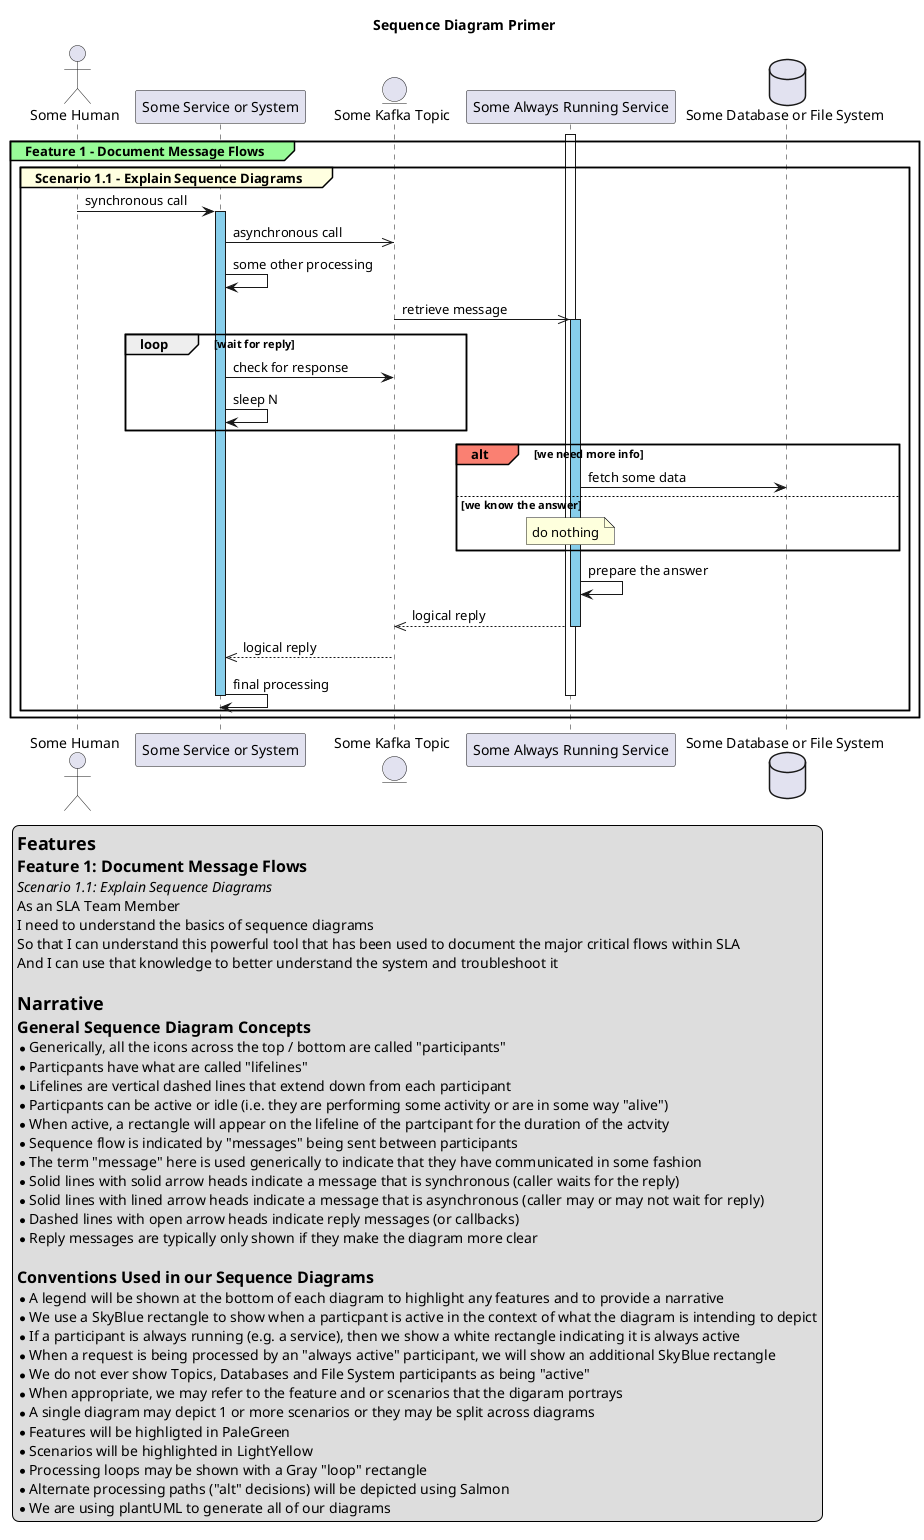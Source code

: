 @startuml
title Sequence Diagram Primer

actor "Some Human" as human
participant "Some Service or System" as system1
entity "Some Kafka Topic" as topic
participant "Some Always Running Service" as system2
database "Some Database or File System" as db_or_fs

group#PaleGreen Feature 1 - Document Message Flows
  group#LightYellow Scenario 1.1 - Explain Sequence Diagrams
    activate system2
    human -> system1++ #SkyBlue: synchronous call
    system1 ->> topic: asynchronous call
    system1 -> system1: some other processing
    topic ->> system2++ #SkyBlue: retrieve message
    loop wait for reply
      system1 -> topic: check for response
      system1 -> system1: sleep N
    end
    alt#Salmon we need more info
      system2 -> db_or_fs: fetch some data
    else we know the answer
      note over system2
        do nothing
      end note
    end
    system2 -> system2: prepare the answer
    system2 -->> topic: logical reply
    deactivate system2
    topic -->> system1: logical reply
    system1 -> system1--: final processing
    deactivate system2
  end
end

legend left
  =Features
  ==Feature 1: Document Message Flows
  ====Scenario 1.1: Explain Sequence Diagrams
  As an SLA Team Member
  I need to understand the basics of sequence diagrams
  So that I can understand this powerful tool that has been used to document the major critical flows within SLA
  And I can use that knowledge to better understand the system and troubleshoot it

  =Narrative
  ==General Sequence Diagram Concepts
  *Generically, all the icons across the top / bottom are called "participants"
  *Particpants have what are called "lifelines"
  *Lifelines are vertical dashed lines that extend down from each participant
  *Particpants can be active or idle (i.e. they are performing some activity or are in some way "alive")
  *When active, a rectangle will appear on the lifeline of the partcipant for the duration of the actvity
  *Sequence flow is indicated by "messages" being sent between participants
  *The term "message" here is used generically to indicate that they have communicated in some fashion
  *Solid lines with solid arrow heads indicate a message that is synchronous (caller waits for the reply)
  *Solid lines with lined arrow heads indicate a message that is asynchronous (caller may or may not wait for reply)
  *Dashed lines with open arrow heads indicate reply messages (or callbacks)
  *Reply messages are typically only shown if they make the diagram more clear

  ==Conventions Used in our Sequence Diagrams
  *A legend will be shown at the bottom of each diagram to highlight any features and to provide a narrative
  *We use a SkyBlue rectangle to show when a particpant is active in the context of what the diagram is intending to depict
  *If a participant is always running (e.g. a service), then we show a white rectangle indicating it is always active
  *When a request is being processed by an "always active" participant, we will show an additional SkyBlue rectangle
  *We do not ever show Topics, Databases and File System participants as being "active"
  *When appropriate, we may refer to the feature and or scenarios that the digaram portrays
  *A single diagram may depict 1 or more scenarios or they may be split across diagrams
  *Features will be highligted in PaleGreen
  *Scenarios will be highlighted in LightYellow
  *Processing loops may be shown with a Gray "loop" rectangle
  *Alternate processing paths ("alt" decisions) will be depicted using Salmon
  *We are using plantUML to generate all of our diagrams
end legend
@enduml
